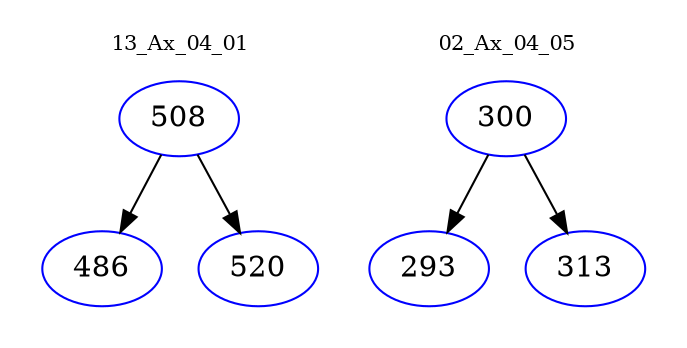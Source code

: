 digraph{
subgraph cluster_0 {
color = white
label = "13_Ax_04_01";
fontsize=10;
T0_508 [label="508", color="blue"]
T0_508 -> T0_486 [color="black"]
T0_486 [label="486", color="blue"]
T0_508 -> T0_520 [color="black"]
T0_520 [label="520", color="blue"]
}
subgraph cluster_1 {
color = white
label = "02_Ax_04_05";
fontsize=10;
T1_300 [label="300", color="blue"]
T1_300 -> T1_293 [color="black"]
T1_293 [label="293", color="blue"]
T1_300 -> T1_313 [color="black"]
T1_313 [label="313", color="blue"]
}
}
